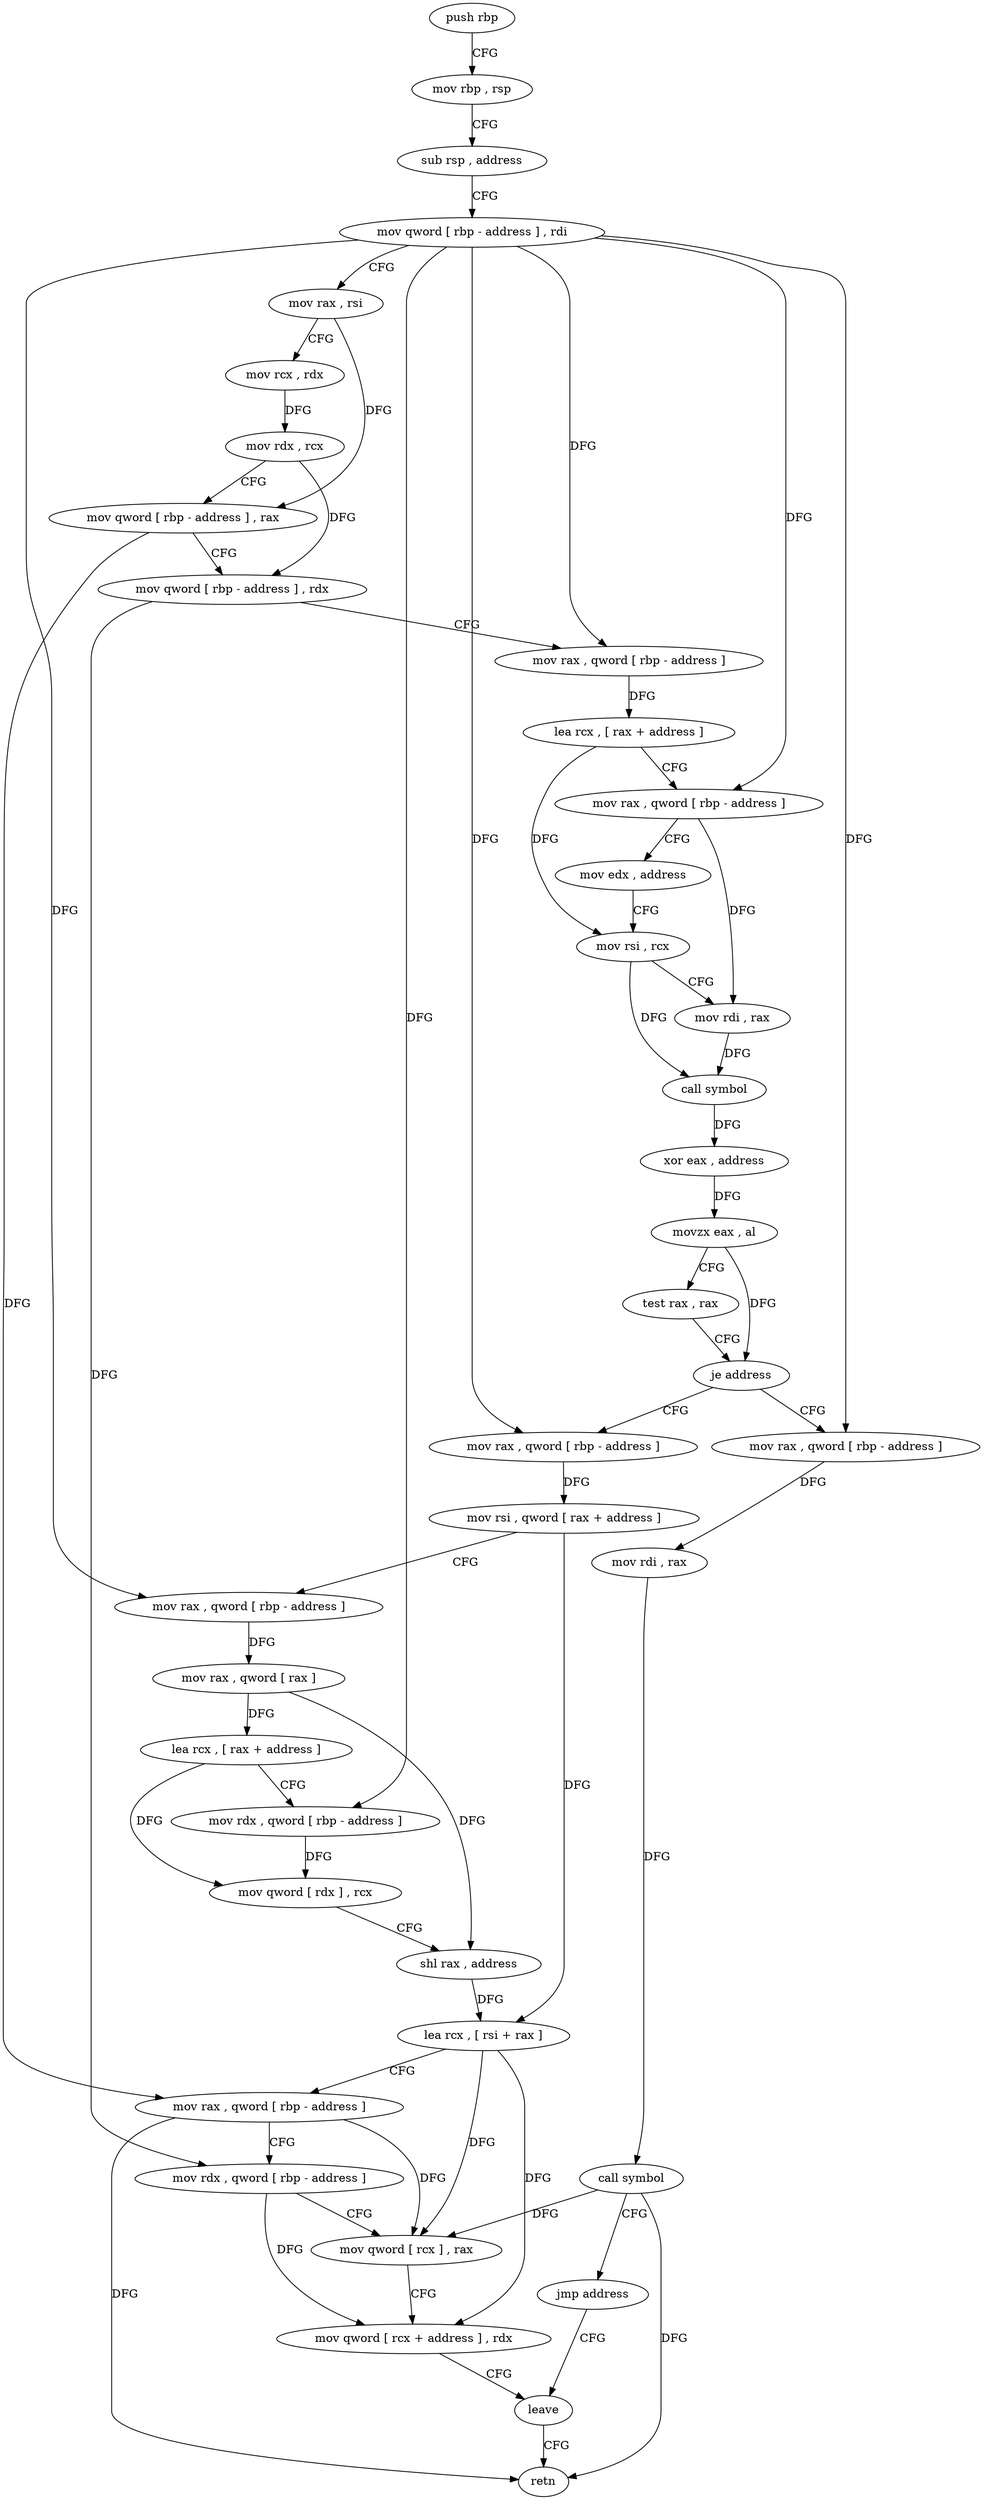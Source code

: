 digraph "func" {
"4426995" [label = "push rbp" ]
"4426996" [label = "mov rbp , rsp" ]
"4426999" [label = "sub rsp , address" ]
"4427003" [label = "mov qword [ rbp - address ] , rdi" ]
"4427007" [label = "mov rax , rsi" ]
"4427010" [label = "mov rcx , rdx" ]
"4427013" [label = "mov rdx , rcx" ]
"4427016" [label = "mov qword [ rbp - address ] , rax" ]
"4427020" [label = "mov qword [ rbp - address ] , rdx" ]
"4427024" [label = "mov rax , qword [ rbp - address ]" ]
"4427028" [label = "lea rcx , [ rax + address ]" ]
"4427032" [label = "mov rax , qword [ rbp - address ]" ]
"4427036" [label = "mov edx , address" ]
"4427041" [label = "mov rsi , rcx" ]
"4427044" [label = "mov rdi , rax" ]
"4427047" [label = "call symbol" ]
"4427052" [label = "xor eax , address" ]
"4427055" [label = "movzx eax , al" ]
"4427058" [label = "test rax , rax" ]
"4427061" [label = "je address" ]
"4427077" [label = "mov rax , qword [ rbp - address ]" ]
"4427063" [label = "mov rax , qword [ rbp - address ]" ]
"4427081" [label = "mov rsi , qword [ rax + address ]" ]
"4427085" [label = "mov rax , qword [ rbp - address ]" ]
"4427089" [label = "mov rax , qword [ rax ]" ]
"4427092" [label = "lea rcx , [ rax + address ]" ]
"4427096" [label = "mov rdx , qword [ rbp - address ]" ]
"4427100" [label = "mov qword [ rdx ] , rcx" ]
"4427103" [label = "shl rax , address" ]
"4427107" [label = "lea rcx , [ rsi + rax ]" ]
"4427111" [label = "mov rax , qword [ rbp - address ]" ]
"4427115" [label = "mov rdx , qword [ rbp - address ]" ]
"4427119" [label = "mov qword [ rcx ] , rax" ]
"4427122" [label = "mov qword [ rcx + address ] , rdx" ]
"4427126" [label = "leave" ]
"4427067" [label = "mov rdi , rax" ]
"4427070" [label = "call symbol" ]
"4427075" [label = "jmp address" ]
"4427127" [label = "retn" ]
"4426995" -> "4426996" [ label = "CFG" ]
"4426996" -> "4426999" [ label = "CFG" ]
"4426999" -> "4427003" [ label = "CFG" ]
"4427003" -> "4427007" [ label = "CFG" ]
"4427003" -> "4427024" [ label = "DFG" ]
"4427003" -> "4427032" [ label = "DFG" ]
"4427003" -> "4427077" [ label = "DFG" ]
"4427003" -> "4427085" [ label = "DFG" ]
"4427003" -> "4427096" [ label = "DFG" ]
"4427003" -> "4427063" [ label = "DFG" ]
"4427007" -> "4427010" [ label = "CFG" ]
"4427007" -> "4427016" [ label = "DFG" ]
"4427010" -> "4427013" [ label = "DFG" ]
"4427013" -> "4427016" [ label = "CFG" ]
"4427013" -> "4427020" [ label = "DFG" ]
"4427016" -> "4427020" [ label = "CFG" ]
"4427016" -> "4427111" [ label = "DFG" ]
"4427020" -> "4427024" [ label = "CFG" ]
"4427020" -> "4427115" [ label = "DFG" ]
"4427024" -> "4427028" [ label = "DFG" ]
"4427028" -> "4427032" [ label = "CFG" ]
"4427028" -> "4427041" [ label = "DFG" ]
"4427032" -> "4427036" [ label = "CFG" ]
"4427032" -> "4427044" [ label = "DFG" ]
"4427036" -> "4427041" [ label = "CFG" ]
"4427041" -> "4427044" [ label = "CFG" ]
"4427041" -> "4427047" [ label = "DFG" ]
"4427044" -> "4427047" [ label = "DFG" ]
"4427047" -> "4427052" [ label = "DFG" ]
"4427052" -> "4427055" [ label = "DFG" ]
"4427055" -> "4427058" [ label = "CFG" ]
"4427055" -> "4427061" [ label = "DFG" ]
"4427058" -> "4427061" [ label = "CFG" ]
"4427061" -> "4427077" [ label = "CFG" ]
"4427061" -> "4427063" [ label = "CFG" ]
"4427077" -> "4427081" [ label = "DFG" ]
"4427063" -> "4427067" [ label = "DFG" ]
"4427081" -> "4427085" [ label = "CFG" ]
"4427081" -> "4427107" [ label = "DFG" ]
"4427085" -> "4427089" [ label = "DFG" ]
"4427089" -> "4427092" [ label = "DFG" ]
"4427089" -> "4427103" [ label = "DFG" ]
"4427092" -> "4427096" [ label = "CFG" ]
"4427092" -> "4427100" [ label = "DFG" ]
"4427096" -> "4427100" [ label = "DFG" ]
"4427100" -> "4427103" [ label = "CFG" ]
"4427103" -> "4427107" [ label = "DFG" ]
"4427107" -> "4427111" [ label = "CFG" ]
"4427107" -> "4427119" [ label = "DFG" ]
"4427107" -> "4427122" [ label = "DFG" ]
"4427111" -> "4427115" [ label = "CFG" ]
"4427111" -> "4427119" [ label = "DFG" ]
"4427111" -> "4427127" [ label = "DFG" ]
"4427115" -> "4427119" [ label = "CFG" ]
"4427115" -> "4427122" [ label = "DFG" ]
"4427119" -> "4427122" [ label = "CFG" ]
"4427122" -> "4427126" [ label = "CFG" ]
"4427126" -> "4427127" [ label = "CFG" ]
"4427067" -> "4427070" [ label = "DFG" ]
"4427070" -> "4427075" [ label = "CFG" ]
"4427070" -> "4427119" [ label = "DFG" ]
"4427070" -> "4427127" [ label = "DFG" ]
"4427075" -> "4427126" [ label = "CFG" ]
}
